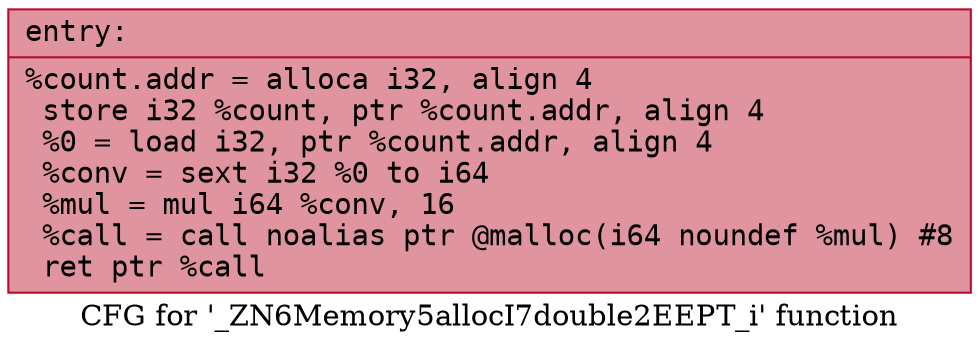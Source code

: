 digraph "CFG for '_ZN6Memory5allocI7double2EEPT_i' function" {
	label="CFG for '_ZN6Memory5allocI7double2EEPT_i' function";

	Node0x556160760450 [shape=record,color="#b70d28ff", style=filled, fillcolor="#b70d2870" fontname="Courier",label="{entry:\l|  %count.addr = alloca i32, align 4\l  store i32 %count, ptr %count.addr, align 4\l  %0 = load i32, ptr %count.addr, align 4\l  %conv = sext i32 %0 to i64\l  %mul = mul i64 %conv, 16\l  %call = call noalias ptr @malloc(i64 noundef %mul) #8\l  ret ptr %call\l}"];
}
